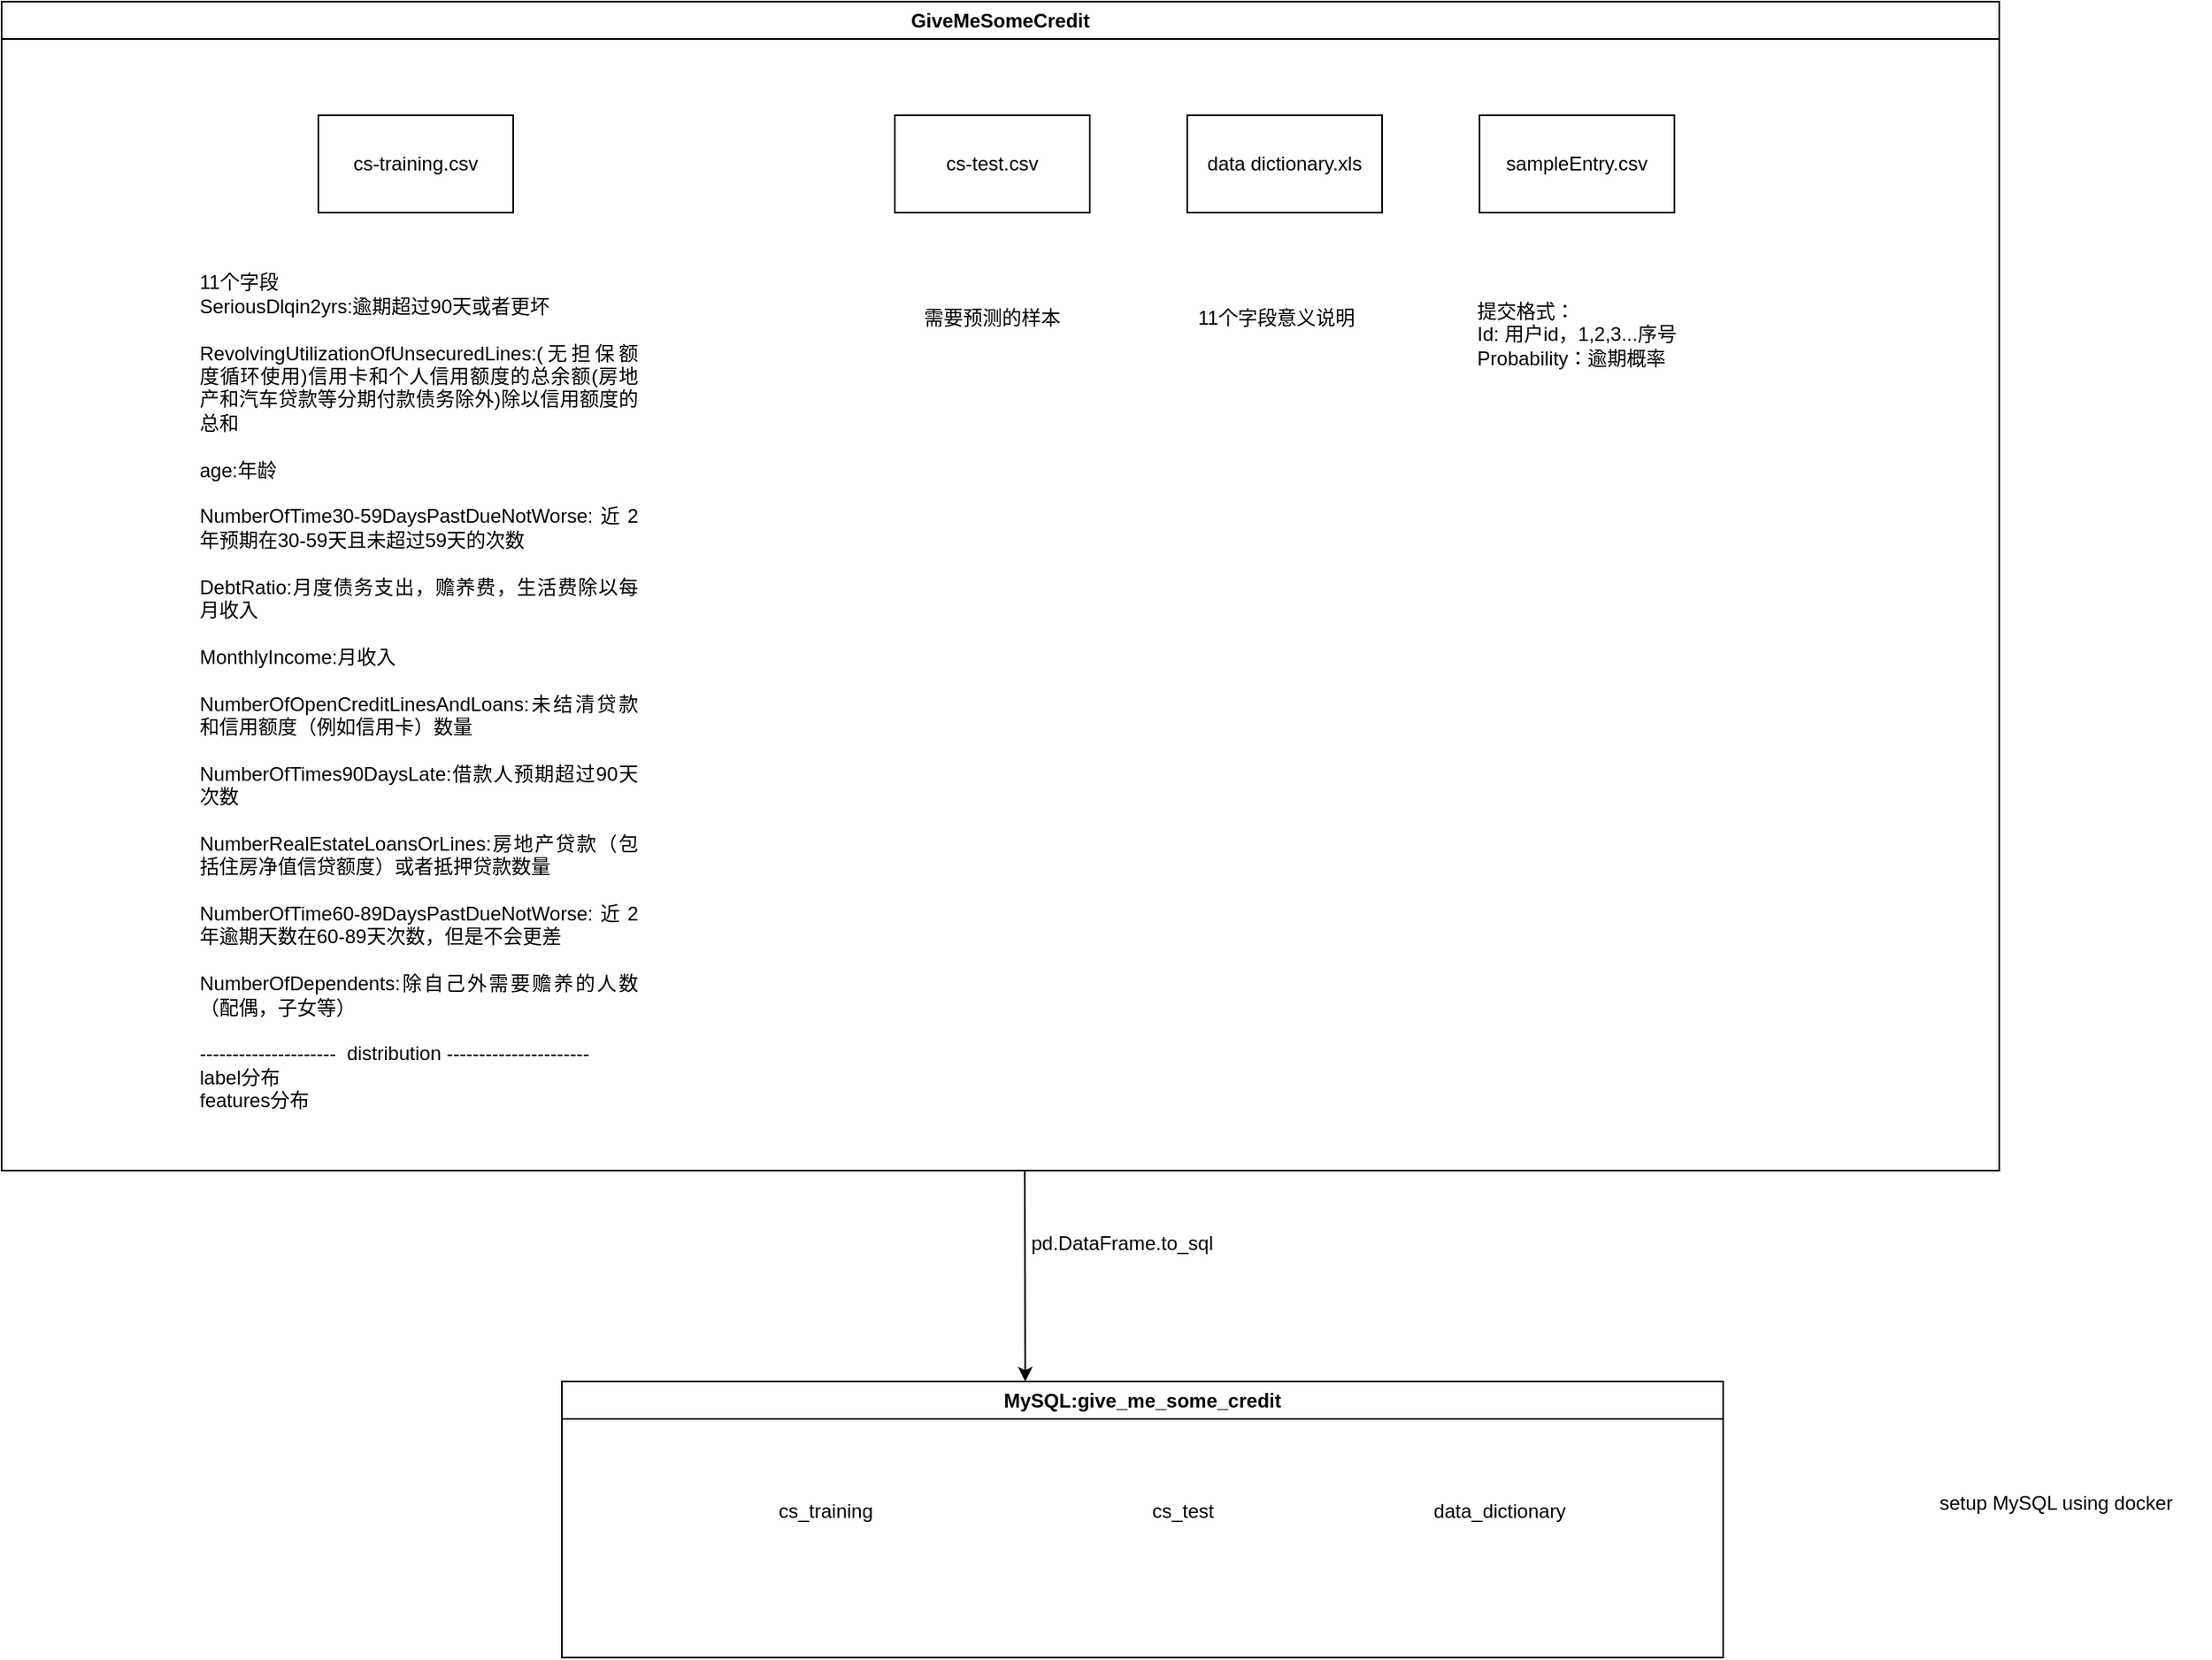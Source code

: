 <mxfile>
    <diagram id="WBjvlmOX7QORwJJAJFwh" name="Page-1">
        <mxGraphModel dx="871" dy="916" grid="1" gridSize="10" guides="1" tooltips="1" connect="1" arrows="1" fold="1" page="1" pageScale="1" pageWidth="850" pageHeight="1100" math="0" shadow="0">
            <root>
                <mxCell id="0"/>
                <mxCell id="1" parent="0"/>
                <mxCell id="2" value="GiveMeSomeCredit" style="swimlane;whiteSpace=wrap;html=1;" parent="1" vertex="1">
                    <mxGeometry x="80" y="80" width="1230" height="720" as="geometry"/>
                </mxCell>
                <mxCell id="3" value="cs-training.csv" style="rounded=0;whiteSpace=wrap;html=1;" parent="2" vertex="1">
                    <mxGeometry x="195" y="70" width="120" height="60" as="geometry"/>
                </mxCell>
                <mxCell id="4" value="cs-test.csv" style="rounded=0;whiteSpace=wrap;html=1;" parent="2" vertex="1">
                    <mxGeometry x="550" y="70" width="120" height="60" as="geometry"/>
                </mxCell>
                <mxCell id="5" value="data dictionary.xls" style="rounded=0;whiteSpace=wrap;html=1;" parent="2" vertex="1">
                    <mxGeometry x="730" y="70" width="120" height="60" as="geometry"/>
                </mxCell>
                <mxCell id="6" value="sampleEntry.csv" style="rounded=0;whiteSpace=wrap;html=1;" parent="2" vertex="1">
                    <mxGeometry x="910" y="70" width="120" height="60" as="geometry"/>
                </mxCell>
                <mxCell id="8" value="&lt;div style=&quot;text-align: justify;&quot;&gt;&lt;span style=&quot;background-color: initial;&quot;&gt;11个字段&lt;/span&gt;&lt;/div&gt;&lt;table style=&quot;text-align: justify;&quot; width=&quot;270&quot; cellspacing=&quot;0&quot; cellpadding=&quot;0&quot; border=&quot;0&quot;&gt;&lt;tbody&gt;&lt;tr style=&quot;height:12.75pt&quot; height=&quot;17&quot;&gt;  &lt;td style=&quot;height:12.75pt;width:203pt&quot; width=&quot;270&quot; class=&quot;xl65&quot; height=&quot;17&quot;&gt;SeriousDlqin2yrs:逾期超过90天或者更坏&lt;br&gt;&lt;br&gt;&lt;table width=&quot;270&quot; cellspacing=&quot;0&quot; cellpadding=&quot;0&quot; border=&quot;0&quot;&gt;&lt;tbody&gt;&lt;tr style=&quot;height:25.5pt&quot; height=&quot;34&quot;&gt;  &lt;td style=&quot;height:25.5pt;width:203pt&quot; width=&quot;270&quot; class=&quot;xl65&quot; height=&quot;34&quot;&gt;RevolvingUtilizationOfUnsecuredLines:(无担保额度循环使用)信用卡和个人信用额度的总余额(房地产和汽车贷款等分期付款债务除外)除以信用额度的总和&lt;br&gt;&lt;br&gt;age:年龄&lt;br&gt;&lt;br&gt;&lt;table width=&quot;270&quot; cellspacing=&quot;0&quot; cellpadding=&quot;0&quot; border=&quot;0&quot;&gt;&lt;tbody&gt;&lt;tr style=&quot;height:12.75pt&quot; height=&quot;17&quot;&gt;  &lt;td style=&quot;height:12.75pt;width:203pt&quot; width=&quot;270&quot; class=&quot;xl65&quot; height=&quot;17&quot;&gt;NumberOfTime30-59DaysPastDueNotWorse:近2年预期在30-59天且未超过59天的次数&lt;br&gt;&lt;br&gt;&lt;table width=&quot;270&quot; cellspacing=&quot;0&quot; cellpadding=&quot;0&quot; border=&quot;0&quot;&gt;&lt;tbody&gt;&lt;tr style=&quot;height:12.75pt&quot; height=&quot;17&quot;&gt;  &lt;td style=&quot;height:12.75pt;width:203pt&quot; width=&quot;270&quot; class=&quot;xl65&quot; height=&quot;17&quot;&gt;DebtRatio:月度债务支出，赡养费，生活费除以每月收入&lt;br&gt;&lt;br&gt;&lt;table width=&quot;270&quot; cellspacing=&quot;0&quot; cellpadding=&quot;0&quot; border=&quot;0&quot;&gt;&lt;tbody&gt;&lt;tr style=&quot;height:12.75pt&quot; height=&quot;17&quot;&gt;  &lt;td style=&quot;height:12.75pt;width:203pt&quot; width=&quot;270&quot; class=&quot;xl65&quot; height=&quot;17&quot;&gt;MonthlyIncome:月收入&lt;br&gt;&lt;br&gt;&lt;table width=&quot;270&quot; cellspacing=&quot;0&quot; cellpadding=&quot;0&quot; border=&quot;0&quot;&gt;&lt;tbody&gt;&lt;tr style=&quot;height:12.75pt&quot; height=&quot;17&quot;&gt;  &lt;td style=&quot;height:12.75pt;width:203pt&quot; width=&quot;270&quot; class=&quot;xl65&quot; height=&quot;17&quot;&gt;NumberOfOpenCreditLinesAndLoans:未结清贷款和信用额度（例如信用卡）数量&lt;br&gt;&lt;br&gt;&lt;table width=&quot;270&quot; cellspacing=&quot;0&quot; cellpadding=&quot;0&quot; border=&quot;0&quot;&gt;&lt;tbody&gt;&lt;tr style=&quot;height:12.75pt&quot; height=&quot;17&quot;&gt;  &lt;td style=&quot;height:12.75pt;width:203pt&quot; width=&quot;270&quot; class=&quot;xl65&quot; height=&quot;17&quot;&gt;NumberOfTimes90DaysLate:借款人预期超过90天次数&lt;br&gt;&lt;br&gt;&lt;table width=&quot;270&quot; cellspacing=&quot;0&quot; cellpadding=&quot;0&quot; border=&quot;0&quot;&gt;&lt;tbody&gt;&lt;tr style=&quot;height:12.75pt&quot; height=&quot;17&quot;&gt;  &lt;td style=&quot;height:12.75pt;width:203pt&quot; width=&quot;270&quot; class=&quot;xl65&quot; height=&quot;17&quot;&gt;NumberRealEstateLoansOrLines:房地产贷款（包括住房净值信贷额度）或者抵押贷款数量&lt;br&gt;&lt;br&gt;&lt;table width=&quot;270&quot; cellspacing=&quot;0&quot; cellpadding=&quot;0&quot; border=&quot;0&quot;&gt;&lt;tbody&gt;&lt;tr style=&quot;height:12.75pt&quot; height=&quot;17&quot;&gt;  &lt;td style=&quot;height:12.75pt;width:203pt&quot; width=&quot;270&quot; class=&quot;xl65&quot; height=&quot;17&quot;&gt;NumberOfTime60-89DaysPastDueNotWorse:近2年逾期天数在60-89天次数，但是不会更差&lt;br&gt;&lt;br&gt;&lt;table width=&quot;270&quot; cellspacing=&quot;0&quot; cellpadding=&quot;0&quot; border=&quot;0&quot;&gt;&lt;tbody&gt;&lt;tr style=&quot;height:12.75pt&quot; height=&quot;17&quot;&gt;  &lt;td style=&quot;height:12.75pt;width:203pt&quot; width=&quot;270&quot; class=&quot;xl65&quot; height=&quot;17&quot;&gt;NumberOfDependents:除自己外需要赡养的人数（配偶，子女等）&lt;br&gt;&lt;br&gt;---------------------&amp;nbsp; distribution ----------------------&lt;br&gt;label分布&lt;br&gt;features分布&lt;/td&gt;&lt;/tr&gt;&lt;/tbody&gt;&lt;/table&gt;&lt;/td&gt;&lt;/tr&gt;&lt;/tbody&gt;&lt;/table&gt;&lt;/td&gt;&lt;/tr&gt;&lt;/tbody&gt;&lt;/table&gt;&lt;/td&gt;&lt;/tr&gt;&lt;/tbody&gt;&lt;/table&gt;&lt;/td&gt;&lt;/tr&gt;&lt;/tbody&gt;&lt;/table&gt;&lt;/td&gt;&lt;/tr&gt;&lt;/tbody&gt;&lt;/table&gt;&lt;/td&gt;&lt;/tr&gt;&lt;/tbody&gt;&lt;/table&gt;&lt;/td&gt;&lt;/tr&gt;&lt;/tbody&gt;&lt;/table&gt;&lt;/td&gt;&lt;/tr&gt;&lt;/tbody&gt;&lt;/table&gt;&lt;/td&gt;&lt;/tr&gt;&lt;/tbody&gt;&lt;/table&gt;" style="text;html=1;strokeColor=none;fillColor=none;align=left;verticalAlign=middle;whiteSpace=wrap;rounded=0;" parent="2" vertex="1">
                    <mxGeometry x="120" y="160" width="280" height="530" as="geometry"/>
                </mxCell>
                <mxCell id="9" value="&lt;div style=&quot;text-align: justify;&quot;&gt;&lt;span style=&quot;background-color: initial;&quot;&gt;需要预测的样本&lt;/span&gt;&lt;/div&gt;" style="text;html=1;strokeColor=none;fillColor=none;align=center;verticalAlign=middle;whiteSpace=wrap;rounded=0;" parent="2" vertex="1">
                    <mxGeometry x="545" y="170" width="130" height="50" as="geometry"/>
                </mxCell>
                <mxCell id="10" value="&lt;div style=&quot;text-align: justify;&quot;&gt;&lt;span style=&quot;background-color: initial;&quot;&gt;11个字段意义说明&lt;/span&gt;&lt;/div&gt;" style="text;html=1;strokeColor=none;fillColor=none;align=center;verticalAlign=middle;whiteSpace=wrap;rounded=0;" parent="2" vertex="1">
                    <mxGeometry x="730" y="170" width="110" height="50" as="geometry"/>
                </mxCell>
                <mxCell id="11" value="&lt;div style=&quot;text-align: justify;&quot;&gt;&lt;span style=&quot;background-color: initial;&quot;&gt;提交格式：&lt;/span&gt;&lt;/div&gt;&lt;div style=&quot;text-align: justify;&quot;&gt;&lt;span style=&quot;background-color: initial;&quot;&gt;Id: 用户id，1,2,3...序号&lt;/span&gt;&lt;/div&gt;&lt;div style=&quot;text-align: justify;&quot;&gt;&lt;span style=&quot;background-color: initial;&quot;&gt;Probability：逾期概率&lt;/span&gt;&lt;/div&gt;" style="text;html=1;strokeColor=none;fillColor=none;align=center;verticalAlign=middle;whiteSpace=wrap;rounded=0;" parent="2" vertex="1">
                    <mxGeometry x="895" y="170" width="150" height="70" as="geometry"/>
                </mxCell>
                <mxCell id="7" value="MySQL:give_me_some_credit" style="swimlane;whiteSpace=wrap;html=1;" parent="1" vertex="1">
                    <mxGeometry x="425" y="930" width="715" height="170" as="geometry"/>
                </mxCell>
                <mxCell id="15" value="cs_training" style="text;html=1;strokeColor=none;fillColor=none;align=center;verticalAlign=middle;whiteSpace=wrap;rounded=0;" vertex="1" parent="7">
                    <mxGeometry x="125" y="60" width="75" height="40" as="geometry"/>
                </mxCell>
                <mxCell id="16" value="cs_test" style="text;html=1;strokeColor=none;fillColor=none;align=center;verticalAlign=middle;whiteSpace=wrap;rounded=0;" vertex="1" parent="7">
                    <mxGeometry x="345" y="60" width="75" height="40" as="geometry"/>
                </mxCell>
                <mxCell id="17" value="data_dictionary" style="text;html=1;strokeColor=none;fillColor=none;align=center;verticalAlign=middle;whiteSpace=wrap;rounded=0;" vertex="1" parent="7">
                    <mxGeometry x="525" y="60" width="105" height="40" as="geometry"/>
                </mxCell>
                <mxCell id="12" value="" style="endArrow=classic;html=1;entryX=0.399;entryY=0;entryDx=0;entryDy=0;entryPerimeter=0;" edge="1" parent="1" target="7">
                    <mxGeometry width="50" height="50" relative="1" as="geometry">
                        <mxPoint x="710" y="800" as="sourcePoint"/>
                        <mxPoint x="800" y="970" as="targetPoint"/>
                    </mxGeometry>
                </mxCell>
                <mxCell id="13" value="pd.DataFrame.to_sql" style="text;html=1;strokeColor=none;fillColor=none;align=center;verticalAlign=middle;whiteSpace=wrap;rounded=0;" vertex="1" parent="1">
                    <mxGeometry x="740" y="830" width="60" height="30" as="geometry"/>
                </mxCell>
                <mxCell id="14" value="setup MySQL using docker" style="text;html=1;strokeColor=none;fillColor=none;align=center;verticalAlign=middle;whiteSpace=wrap;rounded=0;" vertex="1" parent="1">
                    <mxGeometry x="1250" y="990" width="190" height="30" as="geometry"/>
                </mxCell>
            </root>
        </mxGraphModel>
    </diagram>
</mxfile>